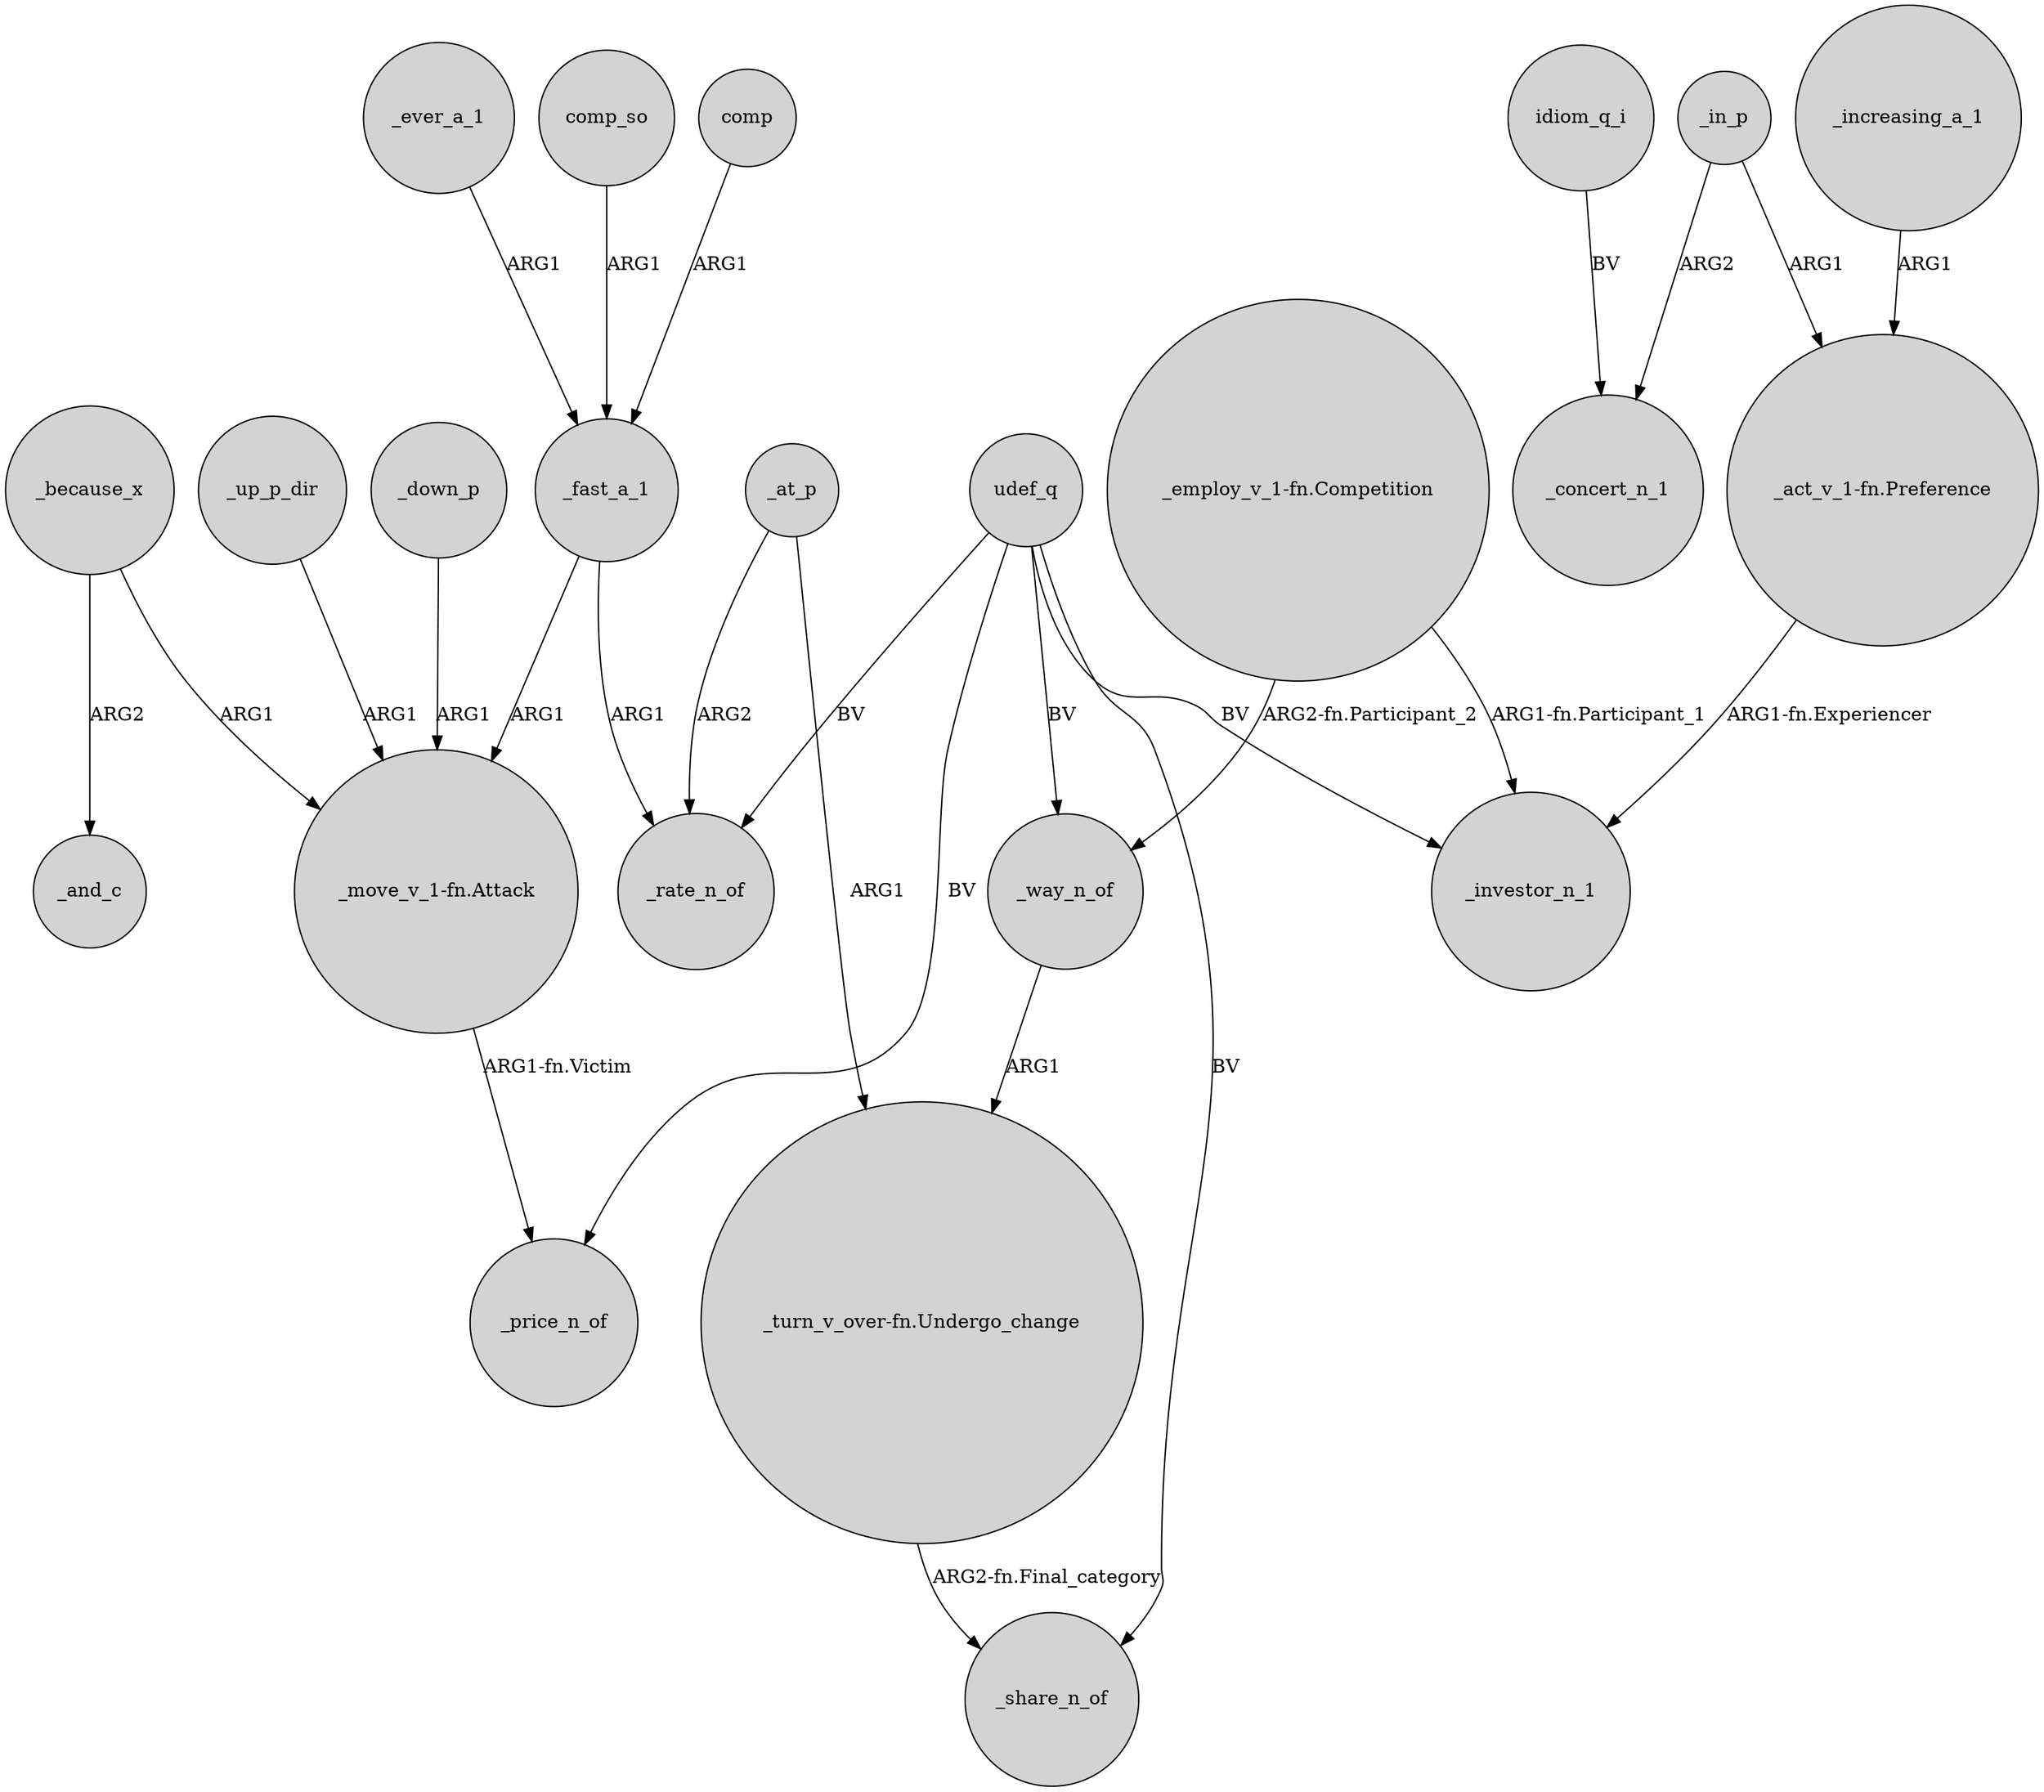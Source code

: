 digraph {
	node [shape=circle style=filled]
	_up_p_dir -> "_move_v_1-fn.Attack" [label=ARG1]
	_ever_a_1 -> _fast_a_1 [label=ARG1]
	"_act_v_1-fn.Preference" -> _investor_n_1 [label="ARG1-fn.Experiencer"]
	idiom_q_i -> _concert_n_1 [label=BV]
	comp_so -> _fast_a_1 [label=ARG1]
	udef_q -> _price_n_of [label=BV]
	"_move_v_1-fn.Attack" -> _price_n_of [label="ARG1-fn.Victim"]
	_down_p -> "_move_v_1-fn.Attack" [label=ARG1]
	udef_q -> _rate_n_of [label=BV]
	_in_p -> _concert_n_1 [label=ARG2]
	_because_x -> _and_c [label=ARG2]
	_in_p -> "_act_v_1-fn.Preference" [label=ARG1]
	"_turn_v_over-fn.Undergo_change" -> _share_n_of [label="ARG2-fn.Final_category"]
	"_employ_v_1-fn.Competition" -> _way_n_of [label="ARG2-fn.Participant_2"]
	_because_x -> "_move_v_1-fn.Attack" [label=ARG1]
	udef_q -> _share_n_of [label=BV]
	_way_n_of -> "_turn_v_over-fn.Undergo_change" [label=ARG1]
	udef_q -> _way_n_of [label=BV]
	comp -> _fast_a_1 [label=ARG1]
	_at_p -> "_turn_v_over-fn.Undergo_change" [label=ARG1]
	_fast_a_1 -> "_move_v_1-fn.Attack" [label=ARG1]
	_at_p -> _rate_n_of [label=ARG2]
	_fast_a_1 -> _rate_n_of [label=ARG1]
	_increasing_a_1 -> "_act_v_1-fn.Preference" [label=ARG1]
	"_employ_v_1-fn.Competition" -> _investor_n_1 [label="ARG1-fn.Participant_1"]
	udef_q -> _investor_n_1 [label=BV]
}
